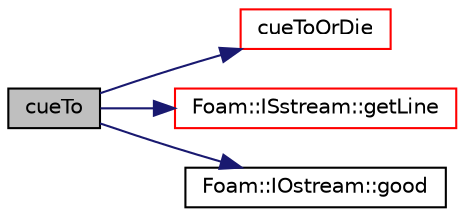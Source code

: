 digraph "cueTo"
{
  bgcolor="transparent";
  edge [fontname="Helvetica",fontsize="10",labelfontname="Helvetica",labelfontsize="10"];
  node [fontname="Helvetica",fontsize="10",shape=record];
  rankdir="LR";
  Node1 [label="cueTo",height=0.2,width=0.4,color="black", fillcolor="grey75", style="filled", fontcolor="black"];
  Node1 -> Node2 [color="midnightblue",fontsize="10",style="solid",fontname="Helvetica"];
  Node2 [label="cueToOrDie",height=0.2,width=0.4,color="red",URL="$a00015.html#a23145384128cd85c9108a787d70757c9",tooltip="Cue up to cmd, reading args or exit with a FatalError. "];
  Node1 -> Node3 [color="midnightblue",fontsize="10",style="solid",fontname="Helvetica"];
  Node3 [label="Foam::ISstream::getLine",height=0.2,width=0.4,color="red",URL="$a01198.html#a94b82bd8f7d8cdaa83c9c70b7c919f78",tooltip="Raw, low-level getline into a string function. "];
  Node1 -> Node4 [color="midnightblue",fontsize="10",style="solid",fontname="Helvetica"];
  Node4 [label="Foam::IOstream::good",height=0.2,width=0.4,color="black",URL="$a01185.html#ad2e41c8280b6cdf93d39e1135d2abdf7",tooltip="Return true if next operation might succeed. "];
}
